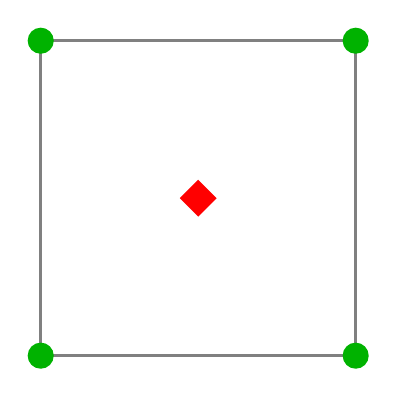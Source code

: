 ﻿\begin{tikzpicture}[scale=1]

\tikzstyle{mysquare}=[
  regular polygon,
  regular polygon sides=4,
  %draw,
  fill=red,
  minimum size =1mm,
 scale=1,
 rotate=45]

\tikzstyle{mycircle}=[
  circle,
  %draw,
  fill=green!70!black,
  minimum size =1mm,
  scale=1]


\path
  (0,0) coordinate(A)
  (4,0) coordinate(B)
  (4,4) coordinate(C)
  (0,4) coordinate (D)
  ;

% Lines
\draw[very thick, black!50] (A)--(B)--(C)--(D)--cycle;


% points
\draw
 node[mycircle] at (A) {}
 node[mycircle] at (B) {}
 node[mycircle] at (C) {}
 node[mycircle] at (D) {}
;
\draw
 node[mysquare] at (2,2) {}
;


\end{tikzpicture}
